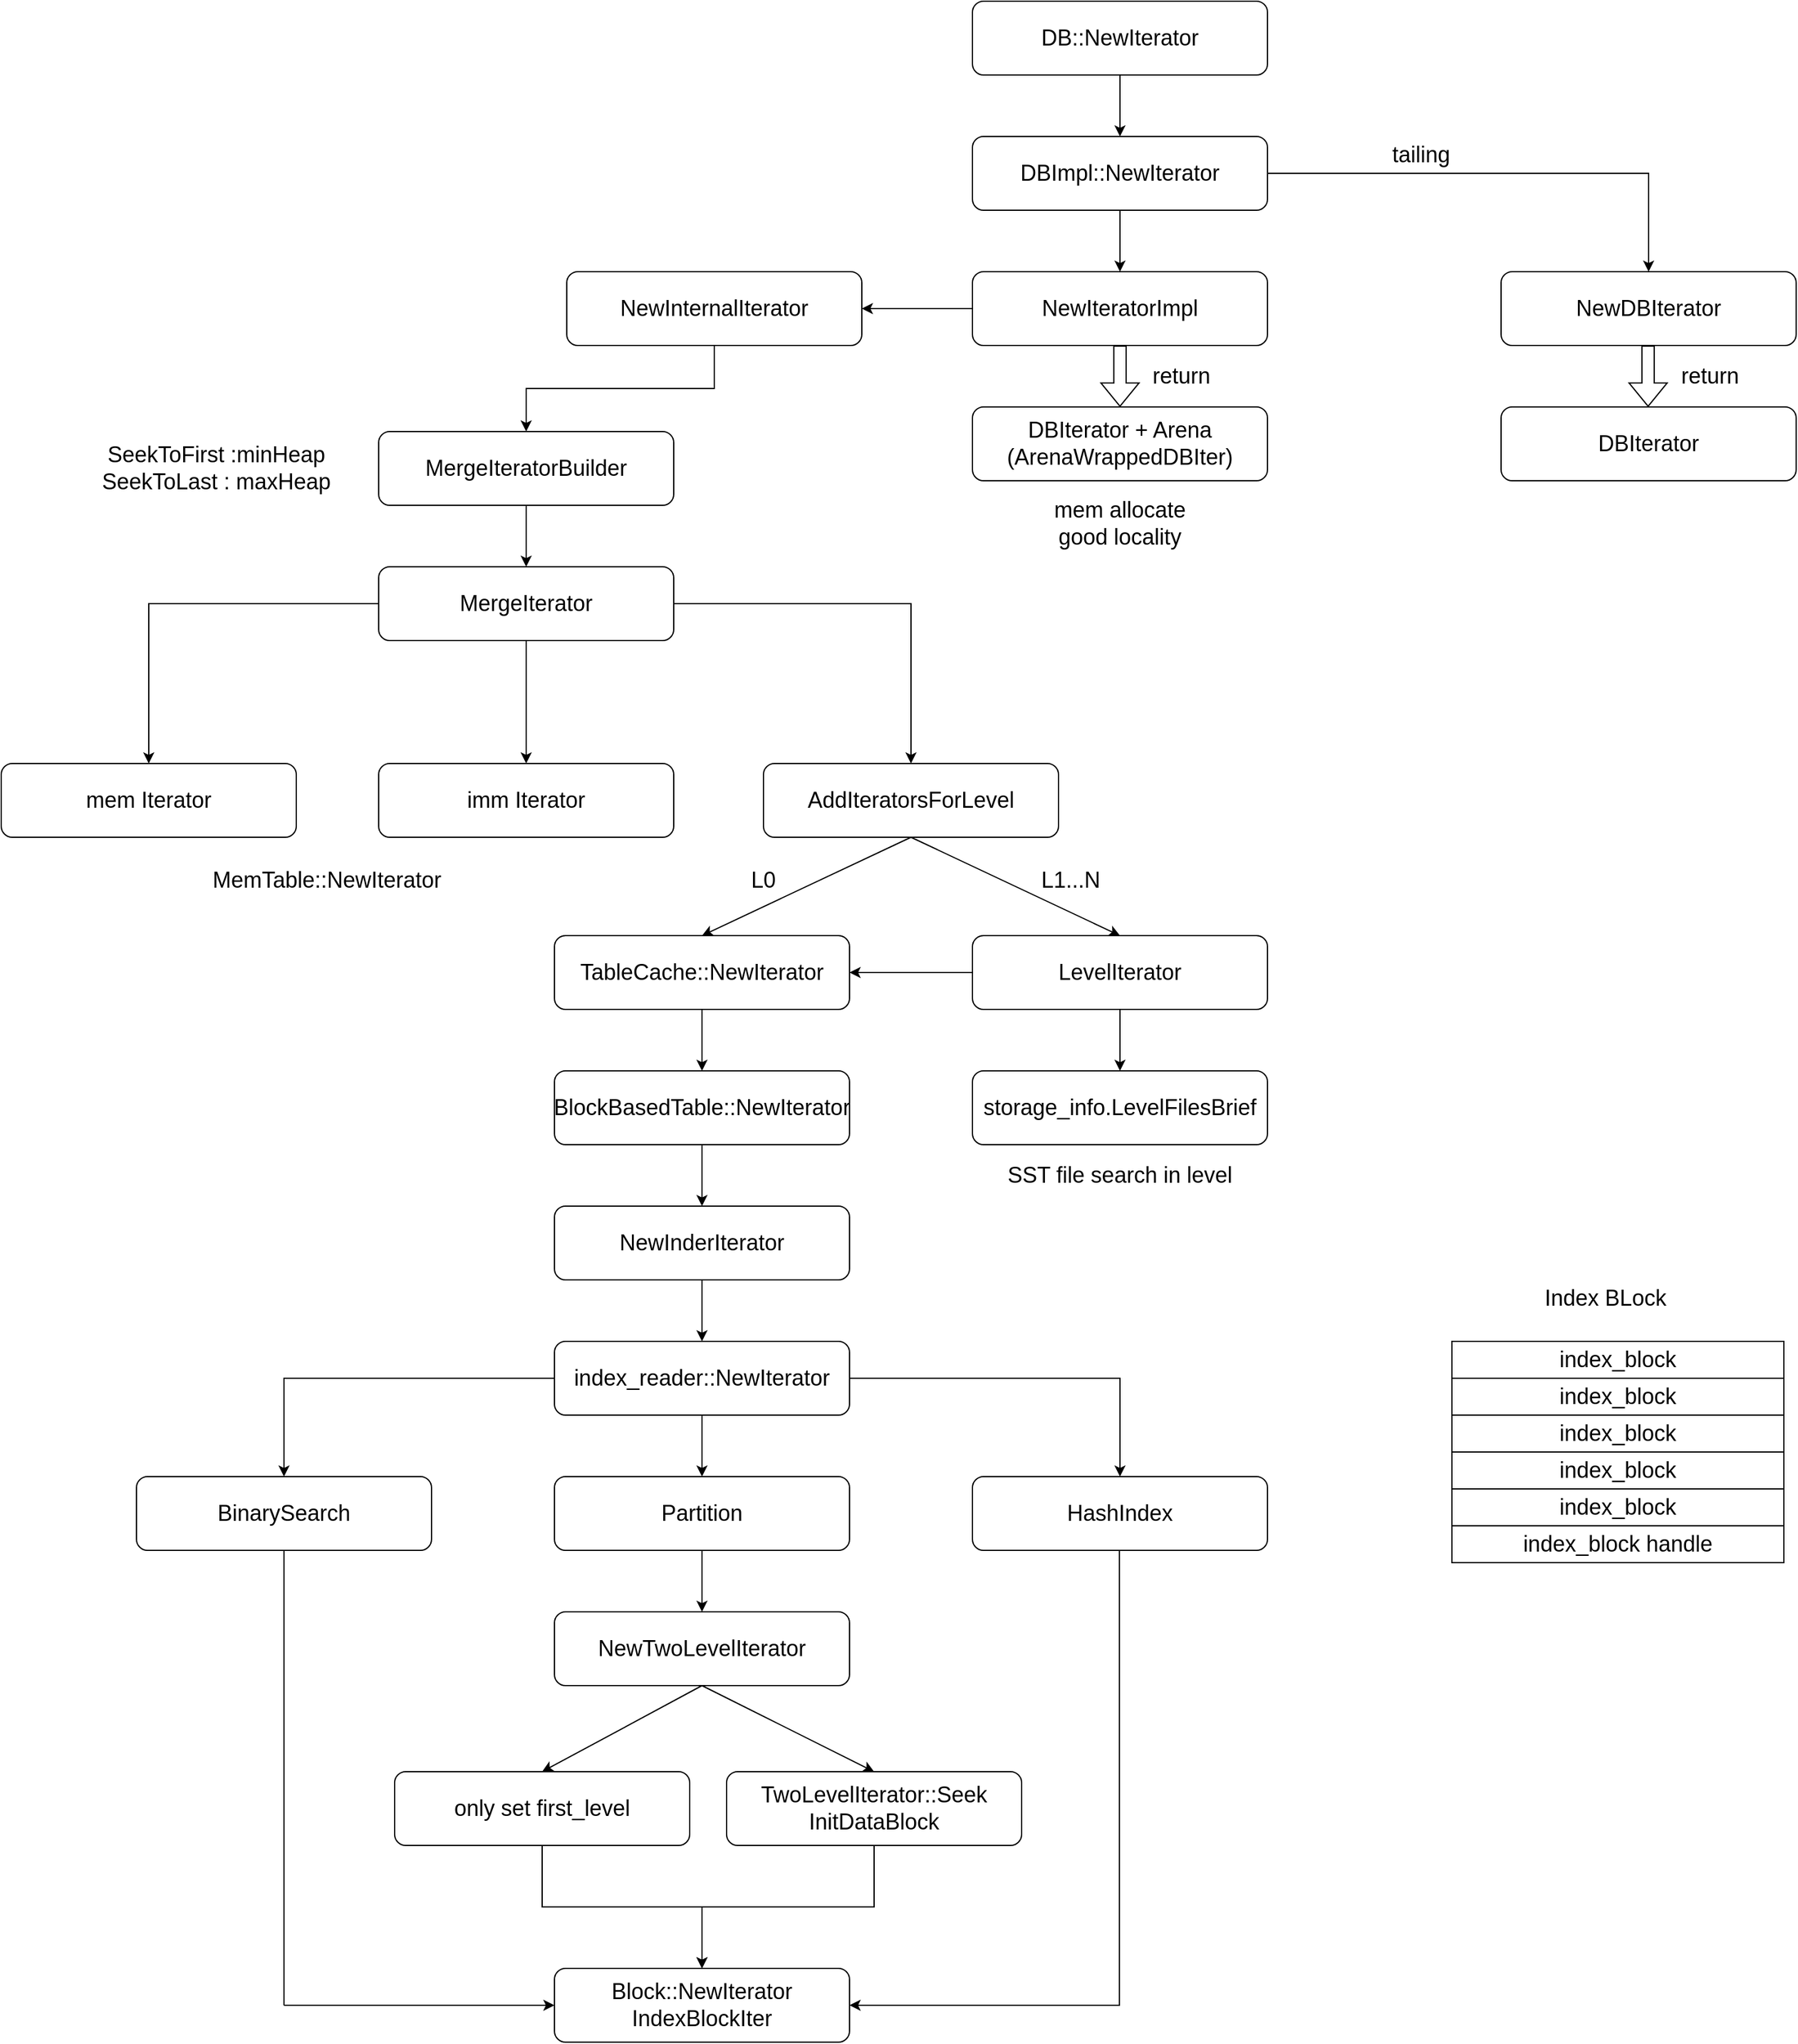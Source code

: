 <mxfile version="20.2.3" type="github">
  <diagram id="Vw7fn27wdTtEGHEtweep" name="Page-1">
    <mxGraphModel dx="2350" dy="2072" grid="1" gridSize="10" guides="1" tooltips="1" connect="1" arrows="1" fold="1" page="1" pageScale="1" pageWidth="827" pageHeight="1169" math="0" shadow="0">
      <root>
        <mxCell id="0" />
        <mxCell id="1" parent="0" />
        <mxCell id="UBoLiEuFsDpJewt4Z_ZF-12" style="edgeStyle=orthogonalEdgeStyle;rounded=0;orthogonalLoop=1;jettySize=auto;html=1;fontSize=18;" edge="1" parent="1" source="UBoLiEuFsDpJewt4Z_ZF-1" target="UBoLiEuFsDpJewt4Z_ZF-2">
          <mxGeometry relative="1" as="geometry" />
        </mxCell>
        <mxCell id="UBoLiEuFsDpJewt4Z_ZF-1" value="&lt;font style=&quot;font-size: 18px;&quot;&gt;DB::NewIterator&lt;/font&gt;" style="rounded=1;whiteSpace=wrap;html=1;" vertex="1" parent="1">
          <mxGeometry x="70" y="-1130" width="240" height="60" as="geometry" />
        </mxCell>
        <mxCell id="UBoLiEuFsDpJewt4Z_ZF-5" style="edgeStyle=orthogonalEdgeStyle;rounded=0;orthogonalLoop=1;jettySize=auto;html=1;entryX=0.5;entryY=0;entryDx=0;entryDy=0;fontSize=18;" edge="1" parent="1" source="UBoLiEuFsDpJewt4Z_ZF-2" target="UBoLiEuFsDpJewt4Z_ZF-3">
          <mxGeometry relative="1" as="geometry" />
        </mxCell>
        <mxCell id="UBoLiEuFsDpJewt4Z_ZF-13" style="edgeStyle=orthogonalEdgeStyle;rounded=0;orthogonalLoop=1;jettySize=auto;html=1;fontSize=18;" edge="1" parent="1" source="UBoLiEuFsDpJewt4Z_ZF-2" target="UBoLiEuFsDpJewt4Z_ZF-6">
          <mxGeometry relative="1" as="geometry" />
        </mxCell>
        <mxCell id="UBoLiEuFsDpJewt4Z_ZF-2" value="&lt;font style=&quot;font-size: 18px;&quot;&gt;DBImpl::NewIterator&lt;/font&gt;" style="rounded=1;whiteSpace=wrap;html=1;" vertex="1" parent="1">
          <mxGeometry x="70" y="-1020" width="240" height="60" as="geometry" />
        </mxCell>
        <mxCell id="UBoLiEuFsDpJewt4Z_ZF-3" value="&lt;font style=&quot;font-size: 18px;&quot;&gt;NewDBIterator&lt;/font&gt;" style="rounded=1;whiteSpace=wrap;html=1;" vertex="1" parent="1">
          <mxGeometry x="500" y="-910" width="240" height="60" as="geometry" />
        </mxCell>
        <mxCell id="UBoLiEuFsDpJewt4Z_ZF-4" value="&lt;font style=&quot;font-size: 18px;&quot;&gt;DBIterator&lt;/font&gt;" style="rounded=1;whiteSpace=wrap;html=1;" vertex="1" parent="1">
          <mxGeometry x="500" y="-800" width="240" height="60" as="geometry" />
        </mxCell>
        <mxCell id="UBoLiEuFsDpJewt4Z_ZF-19" style="edgeStyle=orthogonalEdgeStyle;rounded=0;orthogonalLoop=1;jettySize=auto;html=1;entryX=1;entryY=0.5;entryDx=0;entryDy=0;fontSize=18;" edge="1" parent="1" source="UBoLiEuFsDpJewt4Z_ZF-6" target="UBoLiEuFsDpJewt4Z_ZF-18">
          <mxGeometry relative="1" as="geometry" />
        </mxCell>
        <mxCell id="UBoLiEuFsDpJewt4Z_ZF-6" value="&lt;font style=&quot;font-size: 18px;&quot;&gt;NewIteratorImpl&lt;/font&gt;" style="rounded=1;whiteSpace=wrap;html=1;" vertex="1" parent="1">
          <mxGeometry x="70" y="-910" width="240" height="60" as="geometry" />
        </mxCell>
        <mxCell id="UBoLiEuFsDpJewt4Z_ZF-7" value="&lt;font style=&quot;font-size: 18px;&quot;&gt;DBIterator + Arena&lt;br&gt;(ArenaWrappedDBIter)&lt;br&gt;&lt;/font&gt;" style="rounded=1;whiteSpace=wrap;html=1;" vertex="1" parent="1">
          <mxGeometry x="70" y="-800" width="240" height="60" as="geometry" />
        </mxCell>
        <mxCell id="UBoLiEuFsDpJewt4Z_ZF-14" value="" style="shape=flexArrow;endArrow=classic;html=1;rounded=0;fontSize=18;exitX=0.5;exitY=1;exitDx=0;exitDy=0;entryX=0.5;entryY=0;entryDx=0;entryDy=0;" edge="1" parent="1" source="UBoLiEuFsDpJewt4Z_ZF-6" target="UBoLiEuFsDpJewt4Z_ZF-7">
          <mxGeometry width="50" height="50" relative="1" as="geometry">
            <mxPoint x="310" y="-810" as="sourcePoint" />
            <mxPoint x="360" y="-860" as="targetPoint" />
          </mxGeometry>
        </mxCell>
        <mxCell id="UBoLiEuFsDpJewt4Z_ZF-15" value="" style="shape=flexArrow;endArrow=classic;html=1;rounded=0;fontSize=18;exitX=0.5;exitY=1;exitDx=0;exitDy=0;entryX=0.5;entryY=0;entryDx=0;entryDy=0;" edge="1" parent="1">
          <mxGeometry width="50" height="50" relative="1" as="geometry">
            <mxPoint x="619.58" y="-850" as="sourcePoint" />
            <mxPoint x="619.58" y="-800" as="targetPoint" />
          </mxGeometry>
        </mxCell>
        <mxCell id="UBoLiEuFsDpJewt4Z_ZF-16" value="return" style="text;html=1;strokeColor=none;fillColor=none;align=center;verticalAlign=middle;whiteSpace=wrap;rounded=0;fontSize=18;" vertex="1" parent="1">
          <mxGeometry x="210" y="-840" width="60" height="30" as="geometry" />
        </mxCell>
        <mxCell id="UBoLiEuFsDpJewt4Z_ZF-17" value="return" style="text;html=1;strokeColor=none;fillColor=none;align=center;verticalAlign=middle;whiteSpace=wrap;rounded=0;fontSize=18;" vertex="1" parent="1">
          <mxGeometry x="640" y="-840" width="60" height="30" as="geometry" />
        </mxCell>
        <mxCell id="UBoLiEuFsDpJewt4Z_ZF-77" style="edgeStyle=orthogonalEdgeStyle;rounded=0;orthogonalLoop=1;jettySize=auto;html=1;entryX=0.5;entryY=0;entryDx=0;entryDy=0;fontSize=18;" edge="1" parent="1" source="UBoLiEuFsDpJewt4Z_ZF-18" target="UBoLiEuFsDpJewt4Z_ZF-22">
          <mxGeometry relative="1" as="geometry" />
        </mxCell>
        <mxCell id="UBoLiEuFsDpJewt4Z_ZF-18" value="&lt;font style=&quot;font-size: 18px;&quot;&gt;NewInternalIterator&lt;/font&gt;" style="rounded=1;whiteSpace=wrap;html=1;" vertex="1" parent="1">
          <mxGeometry x="-260" y="-910" width="240" height="60" as="geometry" />
        </mxCell>
        <mxCell id="UBoLiEuFsDpJewt4Z_ZF-20" value="mem allocate&lt;br&gt;good locality" style="text;html=1;strokeColor=none;fillColor=none;align=center;verticalAlign=middle;whiteSpace=wrap;rounded=0;fontSize=18;" vertex="1" parent="1">
          <mxGeometry x="60" y="-740" width="260" height="70" as="geometry" />
        </mxCell>
        <mxCell id="UBoLiEuFsDpJewt4Z_ZF-24" style="edgeStyle=orthogonalEdgeStyle;rounded=0;orthogonalLoop=1;jettySize=auto;html=1;fontSize=18;" edge="1" parent="1" source="UBoLiEuFsDpJewt4Z_ZF-22" target="UBoLiEuFsDpJewt4Z_ZF-23">
          <mxGeometry relative="1" as="geometry" />
        </mxCell>
        <mxCell id="UBoLiEuFsDpJewt4Z_ZF-22" value="&lt;font style=&quot;font-size: 18px;&quot;&gt;MergeIteratorBuilder&lt;/font&gt;" style="rounded=1;whiteSpace=wrap;html=1;" vertex="1" parent="1">
          <mxGeometry x="-413" y="-780" width="240" height="60" as="geometry" />
        </mxCell>
        <mxCell id="UBoLiEuFsDpJewt4Z_ZF-38" style="edgeStyle=orthogonalEdgeStyle;rounded=0;orthogonalLoop=1;jettySize=auto;html=1;entryX=0.5;entryY=0;entryDx=0;entryDy=0;fontSize=18;" edge="1" parent="1" source="UBoLiEuFsDpJewt4Z_ZF-23" target="UBoLiEuFsDpJewt4Z_ZF-30">
          <mxGeometry relative="1" as="geometry" />
        </mxCell>
        <mxCell id="UBoLiEuFsDpJewt4Z_ZF-39" style="edgeStyle=orthogonalEdgeStyle;rounded=0;orthogonalLoop=1;jettySize=auto;html=1;entryX=0.5;entryY=0;entryDx=0;entryDy=0;fontSize=18;" edge="1" parent="1" source="UBoLiEuFsDpJewt4Z_ZF-23" target="UBoLiEuFsDpJewt4Z_ZF-31">
          <mxGeometry relative="1" as="geometry" />
        </mxCell>
        <mxCell id="UBoLiEuFsDpJewt4Z_ZF-40" style="edgeStyle=orthogonalEdgeStyle;rounded=0;orthogonalLoop=1;jettySize=auto;html=1;fontSize=18;" edge="1" parent="1" source="UBoLiEuFsDpJewt4Z_ZF-23" target="UBoLiEuFsDpJewt4Z_ZF-34">
          <mxGeometry relative="1" as="geometry" />
        </mxCell>
        <mxCell id="UBoLiEuFsDpJewt4Z_ZF-23" value="&lt;font style=&quot;font-size: 18px;&quot;&gt;MergeIterator&lt;/font&gt;" style="rounded=1;whiteSpace=wrap;html=1;" vertex="1" parent="1">
          <mxGeometry x="-413" y="-670" width="240" height="60" as="geometry" />
        </mxCell>
        <mxCell id="UBoLiEuFsDpJewt4Z_ZF-28" value="SeekToFirst :minHeap&lt;br&gt;SeekToLast : maxHeap" style="text;html=1;strokeColor=none;fillColor=none;align=center;verticalAlign=middle;whiteSpace=wrap;rounded=0;fontSize=18;" vertex="1" parent="1">
          <mxGeometry x="-650" y="-811.25" width="210" height="122.5" as="geometry" />
        </mxCell>
        <mxCell id="UBoLiEuFsDpJewt4Z_ZF-30" value="&lt;font style=&quot;font-size: 18px;&quot;&gt;mem Iterator&lt;/font&gt;" style="rounded=1;whiteSpace=wrap;html=1;" vertex="1" parent="1">
          <mxGeometry x="-720" y="-510" width="240" height="60" as="geometry" />
        </mxCell>
        <mxCell id="UBoLiEuFsDpJewt4Z_ZF-31" value="&lt;font style=&quot;font-size: 18px;&quot;&gt;imm Iterator&lt;/font&gt;" style="rounded=1;whiteSpace=wrap;html=1;" vertex="1" parent="1">
          <mxGeometry x="-413" y="-510" width="240" height="60" as="geometry" />
        </mxCell>
        <mxCell id="UBoLiEuFsDpJewt4Z_ZF-34" value="&lt;font style=&quot;font-size: 18px;&quot;&gt;AddIteratorsForLevel&lt;/font&gt;" style="rounded=1;whiteSpace=wrap;html=1;" vertex="1" parent="1">
          <mxGeometry x="-100" y="-510" width="240" height="60" as="geometry" />
        </mxCell>
        <mxCell id="UBoLiEuFsDpJewt4Z_ZF-54" style="edgeStyle=orthogonalEdgeStyle;rounded=0;orthogonalLoop=1;jettySize=auto;html=1;fontSize=18;" edge="1" parent="1" source="UBoLiEuFsDpJewt4Z_ZF-35" target="UBoLiEuFsDpJewt4Z_ZF-43">
          <mxGeometry relative="1" as="geometry" />
        </mxCell>
        <mxCell id="UBoLiEuFsDpJewt4Z_ZF-35" value="&lt;span style=&quot;font-size: 18px;&quot;&gt;TableCache::NewIterator&lt;/span&gt;" style="rounded=1;whiteSpace=wrap;html=1;" vertex="1" parent="1">
          <mxGeometry x="-270" y="-370" width="240" height="60" as="geometry" />
        </mxCell>
        <mxCell id="UBoLiEuFsDpJewt4Z_ZF-72" style="edgeStyle=orthogonalEdgeStyle;rounded=0;orthogonalLoop=1;jettySize=auto;html=1;fontSize=18;" edge="1" parent="1" source="UBoLiEuFsDpJewt4Z_ZF-36" target="UBoLiEuFsDpJewt4Z_ZF-35">
          <mxGeometry relative="1" as="geometry" />
        </mxCell>
        <mxCell id="UBoLiEuFsDpJewt4Z_ZF-75" style="edgeStyle=orthogonalEdgeStyle;rounded=0;orthogonalLoop=1;jettySize=auto;html=1;fontSize=18;" edge="1" parent="1" source="UBoLiEuFsDpJewt4Z_ZF-36" target="UBoLiEuFsDpJewt4Z_ZF-73">
          <mxGeometry relative="1" as="geometry" />
        </mxCell>
        <mxCell id="UBoLiEuFsDpJewt4Z_ZF-36" value="&lt;span style=&quot;font-size: 18px;&quot;&gt;LevelIterator&lt;/span&gt;" style="rounded=1;whiteSpace=wrap;html=1;" vertex="1" parent="1">
          <mxGeometry x="70" y="-370" width="240" height="60" as="geometry" />
        </mxCell>
        <mxCell id="UBoLiEuFsDpJewt4Z_ZF-37" value="MemTable::NewIterator" style="text;html=1;strokeColor=none;fillColor=none;align=center;verticalAlign=middle;whiteSpace=wrap;rounded=0;fontSize=18;" vertex="1" parent="1">
          <mxGeometry x="-590" y="-430" width="270" height="30" as="geometry" />
        </mxCell>
        <mxCell id="UBoLiEuFsDpJewt4Z_ZF-55" style="edgeStyle=orthogonalEdgeStyle;rounded=0;orthogonalLoop=1;jettySize=auto;html=1;fontSize=18;" edge="1" parent="1" source="UBoLiEuFsDpJewt4Z_ZF-43" target="UBoLiEuFsDpJewt4Z_ZF-48">
          <mxGeometry relative="1" as="geometry" />
        </mxCell>
        <mxCell id="UBoLiEuFsDpJewt4Z_ZF-43" value="&lt;span style=&quot;font-size: 18px;&quot;&gt;BlockBasedTable::NewIterator&lt;/span&gt;" style="rounded=1;whiteSpace=wrap;html=1;" vertex="1" parent="1">
          <mxGeometry x="-270" y="-260" width="240" height="60" as="geometry" />
        </mxCell>
        <mxCell id="UBoLiEuFsDpJewt4Z_ZF-44" value="" style="endArrow=classic;html=1;rounded=0;fontSize=18;exitX=0.5;exitY=1;exitDx=0;exitDy=0;entryX=0.5;entryY=0;entryDx=0;entryDy=0;" edge="1" parent="1" source="UBoLiEuFsDpJewt4Z_ZF-34" target="UBoLiEuFsDpJewt4Z_ZF-35">
          <mxGeometry width="50" height="50" relative="1" as="geometry">
            <mxPoint x="-20" y="-110" as="sourcePoint" />
            <mxPoint x="30" y="-160" as="targetPoint" />
          </mxGeometry>
        </mxCell>
        <mxCell id="UBoLiEuFsDpJewt4Z_ZF-45" value="" style="endArrow=classic;html=1;rounded=0;fontSize=18;exitX=0.5;exitY=1;exitDx=0;exitDy=0;entryX=0.5;entryY=0;entryDx=0;entryDy=0;" edge="1" parent="1" source="UBoLiEuFsDpJewt4Z_ZF-34" target="UBoLiEuFsDpJewt4Z_ZF-36">
          <mxGeometry width="50" height="50" relative="1" as="geometry">
            <mxPoint x="-20" y="-110" as="sourcePoint" />
            <mxPoint x="30" y="-160" as="targetPoint" />
          </mxGeometry>
        </mxCell>
        <mxCell id="UBoLiEuFsDpJewt4Z_ZF-46" value="L0" style="text;html=1;strokeColor=none;fillColor=none;align=center;verticalAlign=middle;whiteSpace=wrap;rounded=0;fontSize=18;" vertex="1" parent="1">
          <mxGeometry x="-130" y="-430" width="60" height="30" as="geometry" />
        </mxCell>
        <mxCell id="UBoLiEuFsDpJewt4Z_ZF-47" value="L1...N" style="text;html=1;strokeColor=none;fillColor=none;align=center;verticalAlign=middle;whiteSpace=wrap;rounded=0;fontSize=18;" vertex="1" parent="1">
          <mxGeometry x="120" y="-430" width="60" height="30" as="geometry" />
        </mxCell>
        <mxCell id="UBoLiEuFsDpJewt4Z_ZF-56" style="edgeStyle=orthogonalEdgeStyle;rounded=0;orthogonalLoop=1;jettySize=auto;html=1;fontSize=18;" edge="1" parent="1" source="UBoLiEuFsDpJewt4Z_ZF-48" target="UBoLiEuFsDpJewt4Z_ZF-49">
          <mxGeometry relative="1" as="geometry" />
        </mxCell>
        <mxCell id="UBoLiEuFsDpJewt4Z_ZF-48" value="&lt;span style=&quot;font-size: 18px;&quot;&gt;NewInderIterator&lt;/span&gt;" style="rounded=1;whiteSpace=wrap;html=1;" vertex="1" parent="1">
          <mxGeometry x="-270" y="-150" width="240" height="60" as="geometry" />
        </mxCell>
        <mxCell id="UBoLiEuFsDpJewt4Z_ZF-53" style="edgeStyle=orthogonalEdgeStyle;rounded=0;orthogonalLoop=1;jettySize=auto;html=1;fontSize=18;" edge="1" parent="1" source="UBoLiEuFsDpJewt4Z_ZF-49" target="UBoLiEuFsDpJewt4Z_ZF-50">
          <mxGeometry relative="1" as="geometry" />
        </mxCell>
        <mxCell id="UBoLiEuFsDpJewt4Z_ZF-57" style="edgeStyle=orthogonalEdgeStyle;rounded=0;orthogonalLoop=1;jettySize=auto;html=1;fontSize=18;" edge="1" parent="1" source="UBoLiEuFsDpJewt4Z_ZF-49" target="UBoLiEuFsDpJewt4Z_ZF-51">
          <mxGeometry relative="1" as="geometry" />
        </mxCell>
        <mxCell id="UBoLiEuFsDpJewt4Z_ZF-58" style="edgeStyle=orthogonalEdgeStyle;rounded=0;orthogonalLoop=1;jettySize=auto;html=1;entryX=0.5;entryY=0;entryDx=0;entryDy=0;fontSize=18;" edge="1" parent="1" source="UBoLiEuFsDpJewt4Z_ZF-49" target="UBoLiEuFsDpJewt4Z_ZF-52">
          <mxGeometry relative="1" as="geometry" />
        </mxCell>
        <mxCell id="UBoLiEuFsDpJewt4Z_ZF-49" value="&lt;span style=&quot;font-size: 18px;&quot;&gt;index_reader::NewIterator&lt;/span&gt;" style="rounded=1;whiteSpace=wrap;html=1;" vertex="1" parent="1">
          <mxGeometry x="-270" y="-40" width="240" height="60" as="geometry" />
        </mxCell>
        <mxCell id="UBoLiEuFsDpJewt4Z_ZF-68" style="edgeStyle=orthogonalEdgeStyle;rounded=0;orthogonalLoop=1;jettySize=auto;html=1;fontSize=18;" edge="1" parent="1" source="UBoLiEuFsDpJewt4Z_ZF-50" target="UBoLiEuFsDpJewt4Z_ZF-67">
          <mxGeometry relative="1" as="geometry" />
        </mxCell>
        <mxCell id="UBoLiEuFsDpJewt4Z_ZF-50" value="&lt;span style=&quot;font-size: 18px;&quot;&gt;Partition&lt;/span&gt;" style="rounded=1;whiteSpace=wrap;html=1;" vertex="1" parent="1">
          <mxGeometry x="-270" y="70" width="240" height="60" as="geometry" />
        </mxCell>
        <mxCell id="UBoLiEuFsDpJewt4Z_ZF-51" value="&lt;span style=&quot;font-size: 18px;&quot;&gt;BinarySearch&lt;/span&gt;" style="rounded=1;whiteSpace=wrap;html=1;" vertex="1" parent="1">
          <mxGeometry x="-610" y="70" width="240" height="60" as="geometry" />
        </mxCell>
        <mxCell id="UBoLiEuFsDpJewt4Z_ZF-52" value="&lt;span style=&quot;font-size: 18px;&quot;&gt;HashIndex&lt;/span&gt;" style="rounded=1;whiteSpace=wrap;html=1;" vertex="1" parent="1">
          <mxGeometry x="70" y="70" width="240" height="60" as="geometry" />
        </mxCell>
        <mxCell id="UBoLiEuFsDpJewt4Z_ZF-59" value="index_block" style="rounded=0;whiteSpace=wrap;html=1;fontSize=18;" vertex="1" parent="1">
          <mxGeometry x="460" y="-40" width="270" height="30" as="geometry" />
        </mxCell>
        <mxCell id="UBoLiEuFsDpJewt4Z_ZF-60" value="index_block" style="rounded=0;whiteSpace=wrap;html=1;fontSize=18;" vertex="1" parent="1">
          <mxGeometry x="460" y="-10" width="270" height="30" as="geometry" />
        </mxCell>
        <mxCell id="UBoLiEuFsDpJewt4Z_ZF-61" value="index_block" style="rounded=0;whiteSpace=wrap;html=1;fontSize=18;" vertex="1" parent="1">
          <mxGeometry x="460" y="20" width="270" height="30" as="geometry" />
        </mxCell>
        <mxCell id="UBoLiEuFsDpJewt4Z_ZF-62" value="index_block" style="rounded=0;whiteSpace=wrap;html=1;fontSize=18;" vertex="1" parent="1">
          <mxGeometry x="460" y="50" width="270" height="30" as="geometry" />
        </mxCell>
        <mxCell id="UBoLiEuFsDpJewt4Z_ZF-63" value="index_block" style="rounded=0;whiteSpace=wrap;html=1;fontSize=18;" vertex="1" parent="1">
          <mxGeometry x="460" y="80" width="270" height="30" as="geometry" />
        </mxCell>
        <mxCell id="UBoLiEuFsDpJewt4Z_ZF-64" value="index_block handle" style="rounded=0;whiteSpace=wrap;html=1;fontSize=18;" vertex="1" parent="1">
          <mxGeometry x="460" y="110" width="270" height="30" as="geometry" />
        </mxCell>
        <mxCell id="UBoLiEuFsDpJewt4Z_ZF-66" value="Index BLock" style="text;html=1;strokeColor=none;fillColor=none;align=center;verticalAlign=middle;whiteSpace=wrap;rounded=0;fontSize=18;" vertex="1" parent="1">
          <mxGeometry x="480" y="-90" width="210" height="30" as="geometry" />
        </mxCell>
        <mxCell id="UBoLiEuFsDpJewt4Z_ZF-67" value="&lt;span style=&quot;font-size: 18px;&quot;&gt;NewTwoLevelIterator&lt;/span&gt;" style="rounded=1;whiteSpace=wrap;html=1;" vertex="1" parent="1">
          <mxGeometry x="-270" y="180" width="240" height="60" as="geometry" />
        </mxCell>
        <mxCell id="UBoLiEuFsDpJewt4Z_ZF-84" style="edgeStyle=orthogonalEdgeStyle;rounded=0;orthogonalLoop=1;jettySize=auto;html=1;entryX=0.5;entryY=0;entryDx=0;entryDy=0;fontSize=18;" edge="1" parent="1" source="UBoLiEuFsDpJewt4Z_ZF-71" target="UBoLiEuFsDpJewt4Z_ZF-78">
          <mxGeometry relative="1" as="geometry" />
        </mxCell>
        <mxCell id="UBoLiEuFsDpJewt4Z_ZF-71" value="&lt;span style=&quot;font-size: 18px;&quot;&gt;TwoLevelIterator::Seek&lt;br&gt;InitDataBlock&lt;br&gt;&lt;/span&gt;" style="rounded=1;whiteSpace=wrap;html=1;" vertex="1" parent="1">
          <mxGeometry x="-130" y="310" width="240" height="60" as="geometry" />
        </mxCell>
        <mxCell id="UBoLiEuFsDpJewt4Z_ZF-73" value="&lt;span style=&quot;font-size: 18px;&quot;&gt;storage_info.LevelFilesBrief&lt;/span&gt;" style="rounded=1;whiteSpace=wrap;html=1;" vertex="1" parent="1">
          <mxGeometry x="70" y="-260" width="240" height="60" as="geometry" />
        </mxCell>
        <mxCell id="UBoLiEuFsDpJewt4Z_ZF-76" value="SST file search in level" style="text;html=1;strokeColor=none;fillColor=none;align=center;verticalAlign=middle;whiteSpace=wrap;rounded=0;fontSize=18;" vertex="1" parent="1">
          <mxGeometry x="65" y="-190" width="250" height="30" as="geometry" />
        </mxCell>
        <mxCell id="UBoLiEuFsDpJewt4Z_ZF-78" value="&lt;span style=&quot;font-size: 18px;&quot;&gt;Block::NewIterator&lt;br&gt;IndexBlockIter&lt;br&gt;&lt;/span&gt;" style="rounded=1;whiteSpace=wrap;html=1;" vertex="1" parent="1">
          <mxGeometry x="-270" y="470" width="240" height="60" as="geometry" />
        </mxCell>
        <mxCell id="UBoLiEuFsDpJewt4Z_ZF-83" style="edgeStyle=orthogonalEdgeStyle;rounded=0;orthogonalLoop=1;jettySize=auto;html=1;fontSize=18;" edge="1" parent="1" source="UBoLiEuFsDpJewt4Z_ZF-80" target="UBoLiEuFsDpJewt4Z_ZF-78">
          <mxGeometry relative="1" as="geometry" />
        </mxCell>
        <mxCell id="UBoLiEuFsDpJewt4Z_ZF-80" value="&lt;span style=&quot;font-size: 18px;&quot;&gt;only set first_level&lt;/span&gt;&lt;span style=&quot;font-size: 18px;&quot;&gt;&lt;br&gt;&lt;/span&gt;" style="rounded=1;whiteSpace=wrap;html=1;" vertex="1" parent="1">
          <mxGeometry x="-400" y="310" width="240" height="60" as="geometry" />
        </mxCell>
        <mxCell id="UBoLiEuFsDpJewt4Z_ZF-81" value="" style="endArrow=classic;html=1;rounded=0;fontSize=18;exitX=0.5;exitY=1;exitDx=0;exitDy=0;entryX=0.5;entryY=0;entryDx=0;entryDy=0;" edge="1" parent="1" source="UBoLiEuFsDpJewt4Z_ZF-67" target="UBoLiEuFsDpJewt4Z_ZF-80">
          <mxGeometry width="50" height="50" relative="1" as="geometry">
            <mxPoint x="-150" y="270" as="sourcePoint" />
            <mxPoint x="-100" y="220" as="targetPoint" />
          </mxGeometry>
        </mxCell>
        <mxCell id="UBoLiEuFsDpJewt4Z_ZF-82" value="" style="endArrow=classic;html=1;rounded=0;fontSize=18;exitX=0.5;exitY=1;exitDx=0;exitDy=0;entryX=0.5;entryY=0;entryDx=0;entryDy=0;" edge="1" parent="1" source="UBoLiEuFsDpJewt4Z_ZF-67" target="UBoLiEuFsDpJewt4Z_ZF-71">
          <mxGeometry width="50" height="50" relative="1" as="geometry">
            <mxPoint x="-150" y="270" as="sourcePoint" />
            <mxPoint x="-100" y="220" as="targetPoint" />
          </mxGeometry>
        </mxCell>
        <mxCell id="UBoLiEuFsDpJewt4Z_ZF-88" value="" style="endArrow=none;html=1;rounded=0;fontSize=18;entryX=0.5;entryY=1;entryDx=0;entryDy=0;" edge="1" parent="1" target="UBoLiEuFsDpJewt4Z_ZF-51">
          <mxGeometry width="50" height="50" relative="1" as="geometry">
            <mxPoint x="-490" y="500" as="sourcePoint" />
            <mxPoint x="-100" y="300" as="targetPoint" />
          </mxGeometry>
        </mxCell>
        <mxCell id="UBoLiEuFsDpJewt4Z_ZF-89" value="" style="endArrow=classic;html=1;rounded=0;fontSize=18;entryX=0;entryY=0.5;entryDx=0;entryDy=0;" edge="1" parent="1" target="UBoLiEuFsDpJewt4Z_ZF-78">
          <mxGeometry width="50" height="50" relative="1" as="geometry">
            <mxPoint x="-490" y="500" as="sourcePoint" />
            <mxPoint x="-100" y="300" as="targetPoint" />
          </mxGeometry>
        </mxCell>
        <mxCell id="UBoLiEuFsDpJewt4Z_ZF-90" value="" style="endArrow=none;html=1;rounded=0;fontSize=18;entryX=0.5;entryY=1;entryDx=0;entryDy=0;" edge="1" parent="1">
          <mxGeometry width="50" height="50" relative="1" as="geometry">
            <mxPoint x="189.57" y="500" as="sourcePoint" />
            <mxPoint x="189.57" y="130" as="targetPoint" />
          </mxGeometry>
        </mxCell>
        <mxCell id="UBoLiEuFsDpJewt4Z_ZF-91" value="" style="endArrow=classic;html=1;rounded=0;fontSize=18;entryX=1;entryY=0.5;entryDx=0;entryDy=0;" edge="1" parent="1" target="UBoLiEuFsDpJewt4Z_ZF-78">
          <mxGeometry width="50" height="50" relative="1" as="geometry">
            <mxPoint x="190" y="500" as="sourcePoint" />
            <mxPoint x="230" y="530" as="targetPoint" />
          </mxGeometry>
        </mxCell>
        <mxCell id="UBoLiEuFsDpJewt4Z_ZF-92" value="tailing" style="text;html=1;strokeColor=none;fillColor=none;align=center;verticalAlign=middle;whiteSpace=wrap;rounded=0;fontSize=18;" vertex="1" parent="1">
          <mxGeometry x="380" y="-1020" width="110" height="30" as="geometry" />
        </mxCell>
      </root>
    </mxGraphModel>
  </diagram>
</mxfile>
